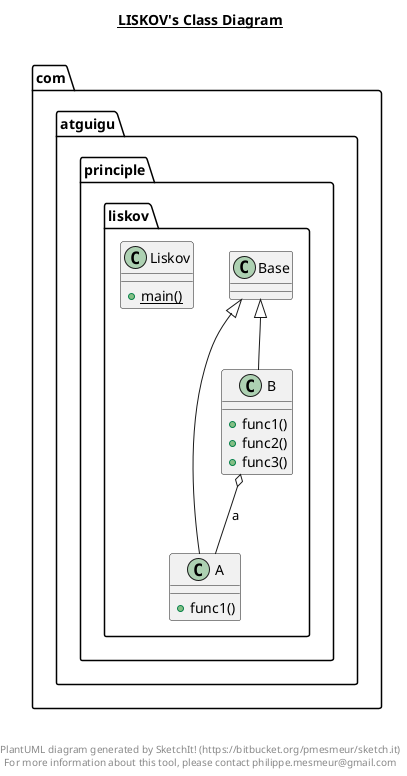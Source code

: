 @startuml

title __LISKOV's Class Diagram__\n

  namespace com.atguigu.principle.liskov {
    class com.atguigu.principle.liskov.A {
        + func1()
    }
  }
  

  namespace com.atguigu.principle.liskov {
    class com.atguigu.principle.liskov.B {
        + func1()
        + func2()
        + func3()
    }
  }
  

  namespace com.atguigu.principle.liskov {
    class com.atguigu.principle.liskov.Base {
    }
  }
  

  namespace com.atguigu.principle.liskov {
    class com.atguigu.principle.liskov.Liskov {
        {static} + main()
    }
  }
  

  com.atguigu.principle.liskov.A -up-|> com.atguigu.principle.liskov.Base
  com.atguigu.principle.liskov.B -up-|> com.atguigu.principle.liskov.Base
  com.atguigu.principle.liskov.B o-- com.atguigu.principle.liskov.A : a


right footer


PlantUML diagram generated by SketchIt! (https://bitbucket.org/pmesmeur/sketch.it)
For more information about this tool, please contact philippe.mesmeur@gmail.com
endfooter

@enduml
